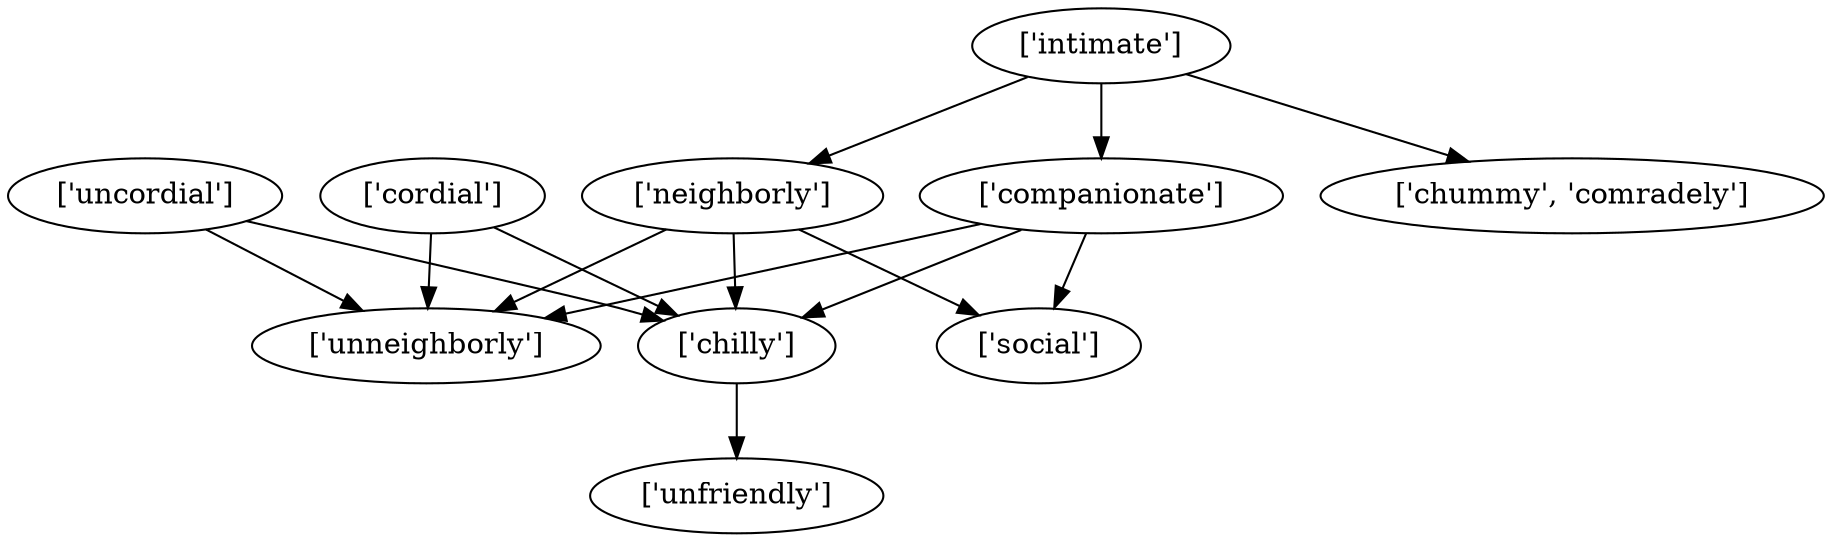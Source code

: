 strict digraph  {
	"['chilly']" -> "['unfriendly']";
	"['companionate']" -> "['chilly']";
	"['companionate']" -> "['unneighborly']";
	"['companionate']" -> "['social']";
	"['cordial']" -> "['chilly']";
	"['cordial']" -> "['unneighborly']";
	"['uncordial']" -> "['chilly']";
	"['uncordial']" -> "['unneighborly']";
	"['intimate']" -> "['companionate']";
	"['intimate']" -> "['chummy', 'comradely']";
	"['intimate']" -> "['neighborly']";
	"['neighborly']" -> "['chilly']";
	"['neighborly']" -> "['unneighborly']";
	"['neighborly']" -> "['social']";
}
